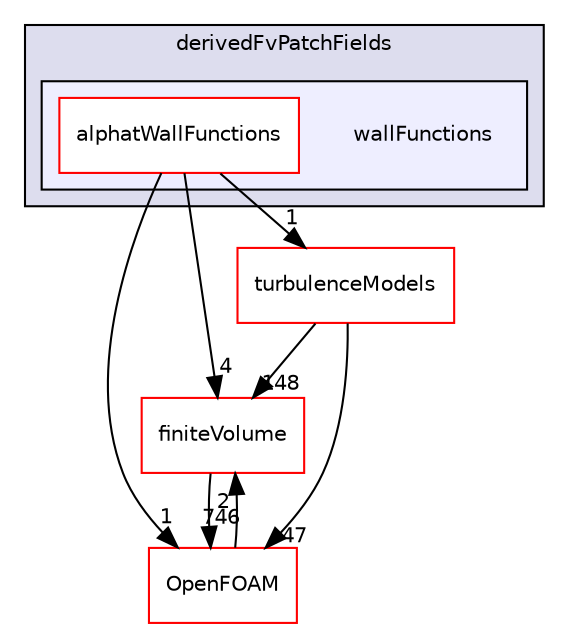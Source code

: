 digraph "src/TurbulenceModels/incompressible/turbulentTransportModels/derivedFvPatchFields/wallFunctions" {
  bgcolor=transparent;
  compound=true
  node [ fontsize="10", fontname="Helvetica"];
  edge [ labelfontsize="10", labelfontname="Helvetica"];
  subgraph clusterdir_c51ac1cf89736fc3dd478029a908b973 {
    graph [ bgcolor="#ddddee", pencolor="black", label="derivedFvPatchFields" fontname="Helvetica", fontsize="10", URL="dir_c51ac1cf89736fc3dd478029a908b973.html"]
  subgraph clusterdir_764c29f627bb16092ab41d68d9526cc0 {
    graph [ bgcolor="#eeeeff", pencolor="black", label="" URL="dir_764c29f627bb16092ab41d68d9526cc0.html"];
    dir_764c29f627bb16092ab41d68d9526cc0 [shape=plaintext label="wallFunctions"];
    dir_05ef2981ccce0026518285af37fb715d [shape=box label="alphatWallFunctions" color="red" fillcolor="white" style="filled" URL="dir_05ef2981ccce0026518285af37fb715d.html"];
  }
  }
  dir_9bd15774b555cf7259a6fa18f99fe99b [shape=box label="finiteVolume" color="red" URL="dir_9bd15774b555cf7259a6fa18f99fe99b.html"];
  dir_c5473ff19b20e6ec4dfe5c310b3778a8 [shape=box label="OpenFOAM" color="red" URL="dir_c5473ff19b20e6ec4dfe5c310b3778a8.html"];
  dir_a3dc37bcacf99bb6122ed819dac99f09 [shape=box label="turbulenceModels" color="red" URL="dir_a3dc37bcacf99bb6122ed819dac99f09.html"];
  dir_9bd15774b555cf7259a6fa18f99fe99b->dir_c5473ff19b20e6ec4dfe5c310b3778a8 [headlabel="746", labeldistance=1.5 headhref="dir_000897_001897.html"];
  dir_05ef2981ccce0026518285af37fb715d->dir_9bd15774b555cf7259a6fa18f99fe99b [headlabel="4", labeldistance=1.5 headhref="dir_003081_000897.html"];
  dir_05ef2981ccce0026518285af37fb715d->dir_c5473ff19b20e6ec4dfe5c310b3778a8 [headlabel="1", labeldistance=1.5 headhref="dir_003081_001897.html"];
  dir_05ef2981ccce0026518285af37fb715d->dir_a3dc37bcacf99bb6122ed819dac99f09 [headlabel="1", labeldistance=1.5 headhref="dir_003081_000755.html"];
  dir_c5473ff19b20e6ec4dfe5c310b3778a8->dir_9bd15774b555cf7259a6fa18f99fe99b [headlabel="2", labeldistance=1.5 headhref="dir_001897_000897.html"];
  dir_a3dc37bcacf99bb6122ed819dac99f09->dir_9bd15774b555cf7259a6fa18f99fe99b [headlabel="148", labeldistance=1.5 headhref="dir_000755_000897.html"];
  dir_a3dc37bcacf99bb6122ed819dac99f09->dir_c5473ff19b20e6ec4dfe5c310b3778a8 [headlabel="47", labeldistance=1.5 headhref="dir_000755_001897.html"];
}
